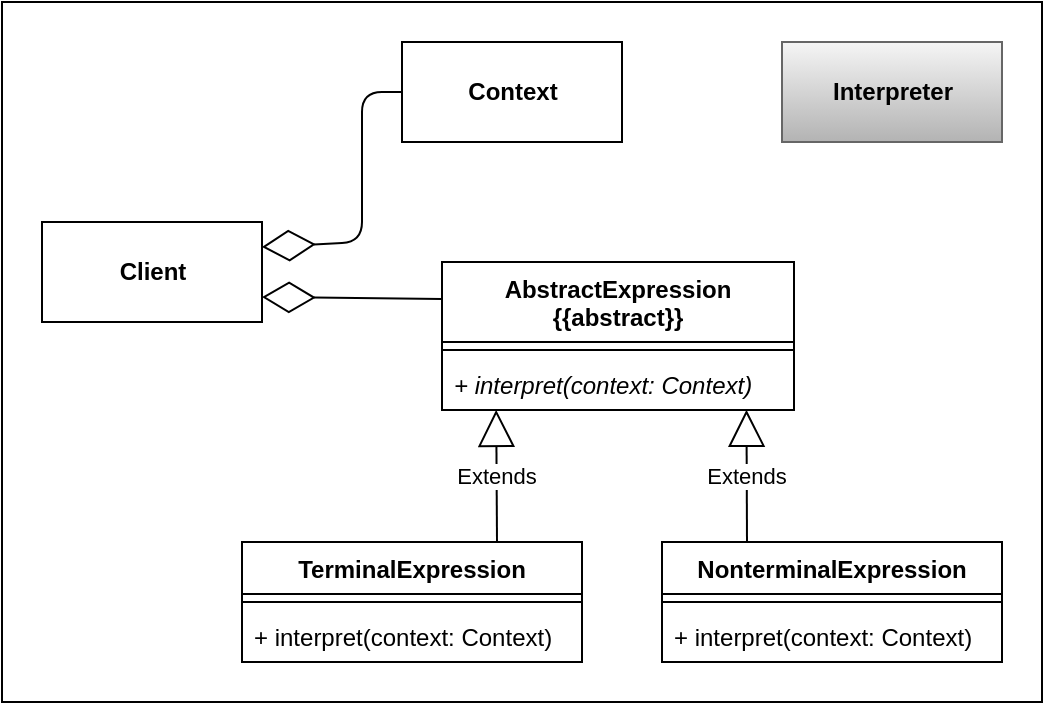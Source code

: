 <mxfile version="13.11.0" type="device"><diagram id="1uk7TyClSjhlOZSLb1Ft" name="Page-1"><mxGraphModel dx="1792" dy="716" grid="1" gridSize="10" guides="1" tooltips="1" connect="1" arrows="1" fold="1" page="1" pageScale="1" pageWidth="827" pageHeight="1169" math="0" shadow="0"><root><mxCell id="0"/><mxCell id="1" parent="0"/><mxCell id="s2K5Vs4JtxghV-25imSY-19" value="" style="rounded=0;whiteSpace=wrap;html=1;" vertex="1" parent="1"><mxGeometry x="50" y="150" width="520" height="350" as="geometry"/></mxCell><mxCell id="s2K5Vs4JtxghV-25imSY-2" value="AbstractExpression&#10;{{abstract}}" style="swimlane;fontStyle=1;align=center;verticalAlign=top;childLayout=stackLayout;horizontal=1;startSize=40;horizontalStack=0;resizeParent=1;resizeParentMax=0;resizeLast=0;collapsible=1;marginBottom=0;" vertex="1" parent="1"><mxGeometry x="270" y="280" width="176" height="74" as="geometry"/></mxCell><mxCell id="s2K5Vs4JtxghV-25imSY-4" value="" style="line;strokeWidth=1;fillColor=none;align=left;verticalAlign=middle;spacingTop=-1;spacingLeft=3;spacingRight=3;rotatable=0;labelPosition=right;points=[];portConstraint=eastwest;" vertex="1" parent="s2K5Vs4JtxghV-25imSY-2"><mxGeometry y="40" width="176" height="8" as="geometry"/></mxCell><mxCell id="s2K5Vs4JtxghV-25imSY-5" value="+ interpret(context: Context)" style="text;strokeColor=none;fillColor=none;align=left;verticalAlign=top;spacingLeft=4;spacingRight=4;overflow=hidden;rotatable=0;points=[[0,0.5],[1,0.5]];portConstraint=eastwest;fontStyle=2" vertex="1" parent="s2K5Vs4JtxghV-25imSY-2"><mxGeometry y="48" width="176" height="26" as="geometry"/></mxCell><mxCell id="s2K5Vs4JtxghV-25imSY-6" value="TerminalExpression" style="swimlane;fontStyle=1;align=center;verticalAlign=top;childLayout=stackLayout;horizontal=1;startSize=26;horizontalStack=0;resizeParent=1;resizeParentMax=0;resizeLast=0;collapsible=1;marginBottom=0;" vertex="1" parent="1"><mxGeometry x="170" y="420" width="170" height="60" as="geometry"/></mxCell><mxCell id="s2K5Vs4JtxghV-25imSY-8" value="" style="line;strokeWidth=1;fillColor=none;align=left;verticalAlign=middle;spacingTop=-1;spacingLeft=3;spacingRight=3;rotatable=0;labelPosition=right;points=[];portConstraint=eastwest;" vertex="1" parent="s2K5Vs4JtxghV-25imSY-6"><mxGeometry y="26" width="170" height="8" as="geometry"/></mxCell><mxCell id="s2K5Vs4JtxghV-25imSY-9" value="+ interpret(context: Context)" style="text;strokeColor=none;fillColor=none;align=left;verticalAlign=top;spacingLeft=4;spacingRight=4;overflow=hidden;rotatable=0;points=[[0,0.5],[1,0.5]];portConstraint=eastwest;" vertex="1" parent="s2K5Vs4JtxghV-25imSY-6"><mxGeometry y="34" width="170" height="26" as="geometry"/></mxCell><mxCell id="s2K5Vs4JtxghV-25imSY-10" value="NonterminalExpression" style="swimlane;fontStyle=1;align=center;verticalAlign=top;childLayout=stackLayout;horizontal=1;startSize=26;horizontalStack=0;resizeParent=1;resizeParentMax=0;resizeLast=0;collapsible=1;marginBottom=0;" vertex="1" parent="1"><mxGeometry x="380" y="420" width="170" height="60" as="geometry"/></mxCell><mxCell id="s2K5Vs4JtxghV-25imSY-11" value="" style="line;strokeWidth=1;fillColor=none;align=left;verticalAlign=middle;spacingTop=-1;spacingLeft=3;spacingRight=3;rotatable=0;labelPosition=right;points=[];portConstraint=eastwest;" vertex="1" parent="s2K5Vs4JtxghV-25imSY-10"><mxGeometry y="26" width="170" height="8" as="geometry"/></mxCell><mxCell id="s2K5Vs4JtxghV-25imSY-12" value="+ interpret(context: Context)" style="text;strokeColor=none;fillColor=none;align=left;verticalAlign=top;spacingLeft=4;spacingRight=4;overflow=hidden;rotatable=0;points=[[0,0.5],[1,0.5]];portConstraint=eastwest;" vertex="1" parent="s2K5Vs4JtxghV-25imSY-10"><mxGeometry y="34" width="170" height="26" as="geometry"/></mxCell><mxCell id="s2K5Vs4JtxghV-25imSY-13" value="Extends" style="endArrow=block;endSize=16;endFill=0;html=1;exitX=0.75;exitY=0;exitDx=0;exitDy=0;entryX=0.154;entryY=0.997;entryDx=0;entryDy=0;entryPerimeter=0;" edge="1" parent="1" source="s2K5Vs4JtxghV-25imSY-6" target="s2K5Vs4JtxghV-25imSY-5"><mxGeometry width="160" relative="1" as="geometry"><mxPoint x="160" y="610" as="sourcePoint"/><mxPoint x="330" y="370" as="targetPoint"/></mxGeometry></mxCell><mxCell id="s2K5Vs4JtxghV-25imSY-14" value="Extends" style="endArrow=block;endSize=16;endFill=0;html=1;exitX=0.25;exitY=0;exitDx=0;exitDy=0;entryX=0.865;entryY=0.995;entryDx=0;entryDy=0;entryPerimeter=0;" edge="1" parent="1" source="s2K5Vs4JtxghV-25imSY-10" target="s2K5Vs4JtxghV-25imSY-5"><mxGeometry width="160" relative="1" as="geometry"><mxPoint x="340" y="620" as="sourcePoint"/><mxPoint x="500" y="620" as="targetPoint"/></mxGeometry></mxCell><mxCell id="s2K5Vs4JtxghV-25imSY-15" value="Client" style="html=1;fontStyle=1" vertex="1" parent="1"><mxGeometry x="70" y="260" width="110" height="50" as="geometry"/></mxCell><mxCell id="s2K5Vs4JtxghV-25imSY-16" value="Context" style="html=1;fontStyle=1" vertex="1" parent="1"><mxGeometry x="250" y="170" width="110" height="50" as="geometry"/></mxCell><mxCell id="s2K5Vs4JtxghV-25imSY-17" value="" style="endArrow=diamondThin;endFill=0;endSize=24;html=1;entryX=1;entryY=0.75;entryDx=0;entryDy=0;exitX=0;exitY=0.25;exitDx=0;exitDy=0;" edge="1" parent="1" source="s2K5Vs4JtxghV-25imSY-2" target="s2K5Vs4JtxghV-25imSY-15"><mxGeometry width="160" relative="1" as="geometry"><mxPoint x="100" y="620" as="sourcePoint"/><mxPoint x="260" y="620" as="targetPoint"/></mxGeometry></mxCell><mxCell id="s2K5Vs4JtxghV-25imSY-18" value="" style="endArrow=diamondThin;endFill=0;endSize=24;html=1;entryX=1;entryY=0.25;entryDx=0;entryDy=0;exitX=0;exitY=0.5;exitDx=0;exitDy=0;" edge="1" parent="1" source="s2K5Vs4JtxghV-25imSY-16" target="s2K5Vs4JtxghV-25imSY-15"><mxGeometry width="160" relative="1" as="geometry"><mxPoint x="20" y="610" as="sourcePoint"/><mxPoint x="180" y="610" as="targetPoint"/><Array as="points"><mxPoint x="230" y="195"/><mxPoint x="230" y="270"/></Array></mxGeometry></mxCell><mxCell id="s2K5Vs4JtxghV-25imSY-20" value="Interpreter" style="html=1;fontStyle=1;gradientColor=#b3b3b3;fillColor=#f5f5f5;strokeColor=#666666;" vertex="1" parent="1"><mxGeometry x="440" y="170" width="110" height="50" as="geometry"/></mxCell></root></mxGraphModel></diagram></mxfile>
